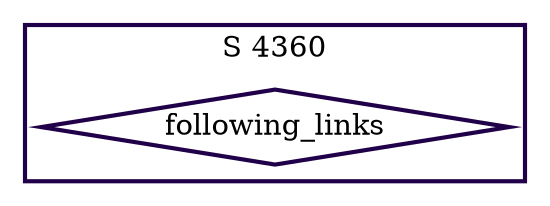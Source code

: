 digraph G {
  ratio=0.500000;
  "UV following_links (4360)" [shape=diamond, label="following_links",
                               color="#200048", style=bold];
  
  subgraph cluster_4360 { label="S 4360";
    color="#200048";
    style=bold;
    "UV following_links (4360)"; };
  
  
  }